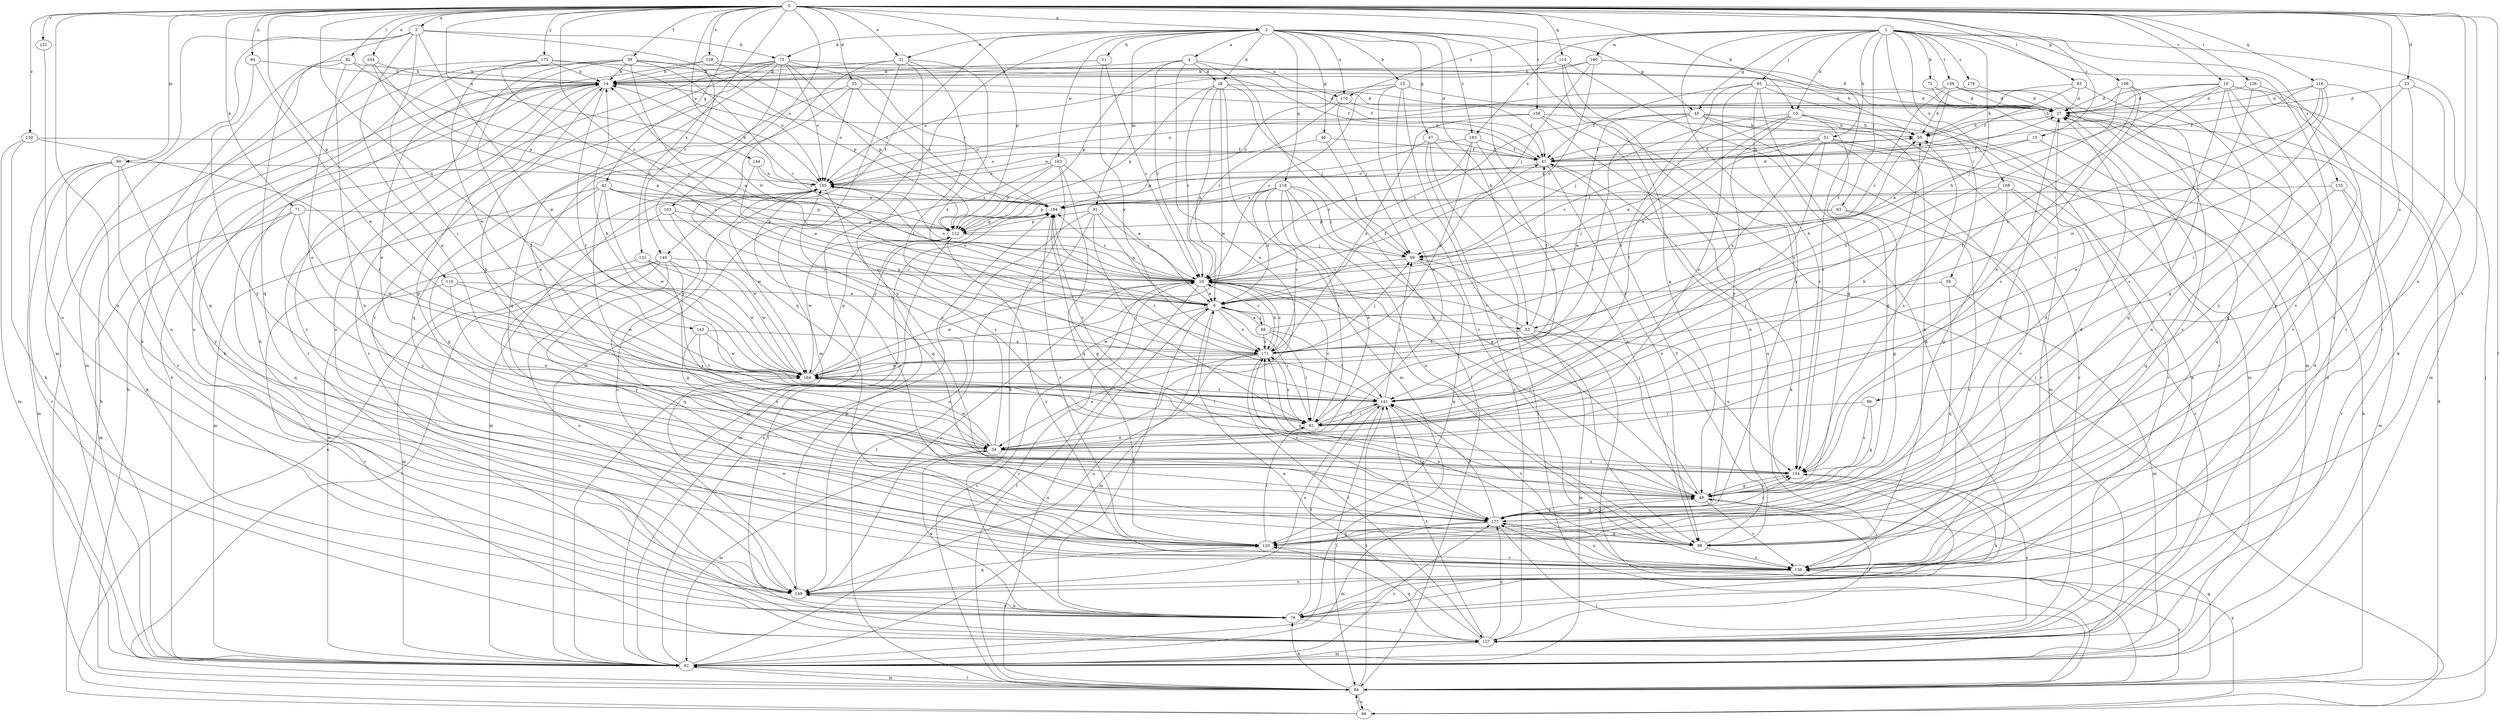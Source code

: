 strict digraph  {
0;
1;
2;
3;
4;
6;
10;
11;
13;
14;
15;
18;
20;
23;
25;
26;
27;
31;
34;
39;
41;
42;
45;
46;
47;
48;
51;
53;
55;
58;
62;
63;
65;
66;
68;
69;
71;
72;
73;
76;
82;
83;
84;
90;
91;
92;
94;
98;
99;
103;
104;
105;
108;
110;
112;
114;
116;
118;
120;
121;
126;
127;
128;
131;
133;
134;
136;
138;
140;
141;
143;
144;
149;
150;
156;
160;
163;
164;
168;
170;
171;
175;
177;
178;
183;
184;
0 -> 2  [label=a];
0 -> 3  [label=a];
0 -> 10  [label=b];
0 -> 15  [label=c];
0 -> 18  [label=c];
0 -> 20  [label=c];
0 -> 23  [label=d];
0 -> 25  [label=d];
0 -> 31  [label=e];
0 -> 39  [label=f];
0 -> 42  [label=g];
0 -> 71  [label=k];
0 -> 82  [label=l];
0 -> 83  [label=l];
0 -> 84  [label=l];
0 -> 90  [label=m];
0 -> 94  [label=n];
0 -> 98  [label=n];
0 -> 99  [label=o];
0 -> 103  [label=o];
0 -> 104  [label=o];
0 -> 105  [label=o];
0 -> 108  [label=p];
0 -> 110  [label=p];
0 -> 112  [label=p];
0 -> 114  [label=q];
0 -> 116  [label=q];
0 -> 121  [label=r];
0 -> 126  [label=r];
0 -> 128  [label=s];
0 -> 131  [label=s];
0 -> 136  [label=t];
0 -> 143  [label=u];
0 -> 144  [label=u];
0 -> 149  [label=u];
0 -> 150  [label=v];
0 -> 156  [label=v];
0 -> 175  [label=y];
1 -> 10  [label=b];
1 -> 45  [label=g];
1 -> 51  [label=h];
1 -> 53  [label=h];
1 -> 58  [label=i];
1 -> 63  [label=j];
1 -> 65  [label=j];
1 -> 66  [label=j];
1 -> 72  [label=k];
1 -> 133  [label=s];
1 -> 138  [label=t];
1 -> 156  [label=v];
1 -> 160  [label=w];
1 -> 168  [label=x];
1 -> 170  [label=x];
1 -> 177  [label=y];
1 -> 178  [label=z];
1 -> 183  [label=z];
2 -> 4  [label=a];
2 -> 11  [label=b];
2 -> 13  [label=b];
2 -> 26  [label=d];
2 -> 31  [label=e];
2 -> 45  [label=g];
2 -> 46  [label=g];
2 -> 47  [label=g];
2 -> 53  [label=h];
2 -> 66  [label=j];
2 -> 73  [label=k];
2 -> 91  [label=m];
2 -> 92  [label=m];
2 -> 118  [label=q];
2 -> 134  [label=s];
2 -> 140  [label=t];
2 -> 163  [label=w];
2 -> 170  [label=x];
2 -> 183  [label=z];
3 -> 34  [label=e];
3 -> 62  [label=i];
3 -> 73  [label=k];
3 -> 84  [label=l];
3 -> 92  [label=m];
3 -> 120  [label=q];
3 -> 140  [label=t];
3 -> 164  [label=w];
4 -> 14  [label=b];
4 -> 20  [label=c];
4 -> 26  [label=d];
4 -> 34  [label=e];
4 -> 84  [label=l];
4 -> 112  [label=p];
4 -> 170  [label=x];
6 -> 41  [label=f];
6 -> 53  [label=h];
6 -> 62  [label=i];
6 -> 68  [label=j];
6 -> 76  [label=k];
6 -> 92  [label=m];
6 -> 105  [label=o];
6 -> 164  [label=w];
6 -> 171  [label=x];
10 -> 6  [label=a];
10 -> 48  [label=g];
10 -> 55  [label=h];
10 -> 62  [label=i];
10 -> 69  [label=j];
10 -> 127  [label=r];
10 -> 141  [label=t];
11 -> 14  [label=b];
11 -> 20  [label=c];
11 -> 171  [label=x];
13 -> 20  [label=c];
13 -> 27  [label=d];
13 -> 34  [label=e];
13 -> 98  [label=n];
13 -> 156  [label=v];
13 -> 184  [label=z];
14 -> 27  [label=d];
14 -> 48  [label=g];
14 -> 141  [label=t];
14 -> 156  [label=v];
15 -> 41  [label=f];
15 -> 120  [label=q];
15 -> 184  [label=z];
18 -> 27  [label=d];
18 -> 55  [label=h];
18 -> 69  [label=j];
18 -> 76  [label=k];
18 -> 92  [label=m];
18 -> 120  [label=q];
18 -> 134  [label=s];
18 -> 141  [label=t];
18 -> 177  [label=y];
20 -> 6  [label=a];
20 -> 14  [label=b];
20 -> 84  [label=l];
20 -> 105  [label=o];
20 -> 164  [label=w];
20 -> 171  [label=x];
20 -> 184  [label=z];
23 -> 27  [label=d];
23 -> 62  [label=i];
23 -> 98  [label=n];
23 -> 156  [label=v];
25 -> 27  [label=d];
25 -> 34  [label=e];
25 -> 105  [label=o];
25 -> 120  [label=q];
25 -> 184  [label=z];
26 -> 6  [label=a];
26 -> 20  [label=c];
26 -> 27  [label=d];
26 -> 69  [label=j];
26 -> 92  [label=m];
26 -> 112  [label=p];
26 -> 164  [label=w];
27 -> 55  [label=h];
27 -> 98  [label=n];
27 -> 177  [label=y];
31 -> 14  [label=b];
31 -> 92  [label=m];
31 -> 120  [label=q];
31 -> 141  [label=t];
31 -> 171  [label=x];
31 -> 177  [label=y];
34 -> 14  [label=b];
34 -> 92  [label=m];
34 -> 105  [label=o];
34 -> 134  [label=s];
34 -> 164  [label=w];
39 -> 6  [label=a];
39 -> 14  [label=b];
39 -> 20  [label=c];
39 -> 27  [label=d];
39 -> 62  [label=i];
39 -> 76  [label=k];
39 -> 112  [label=p];
39 -> 127  [label=r];
39 -> 149  [label=u];
41 -> 14  [label=b];
41 -> 55  [label=h];
41 -> 76  [label=k];
41 -> 98  [label=n];
41 -> 105  [label=o];
42 -> 48  [label=g];
42 -> 62  [label=i];
42 -> 92  [label=m];
42 -> 112  [label=p];
42 -> 164  [label=w];
42 -> 171  [label=x];
42 -> 184  [label=z];
45 -> 20  [label=c];
45 -> 55  [label=h];
45 -> 62  [label=i];
45 -> 92  [label=m];
45 -> 98  [label=n];
45 -> 127  [label=r];
45 -> 164  [label=w];
46 -> 41  [label=f];
46 -> 69  [label=j];
46 -> 105  [label=o];
47 -> 41  [label=f];
47 -> 84  [label=l];
47 -> 98  [label=n];
47 -> 112  [label=p];
47 -> 127  [label=r];
48 -> 20  [label=c];
48 -> 69  [label=j];
48 -> 127  [label=r];
48 -> 134  [label=s];
48 -> 156  [label=v];
48 -> 171  [label=x];
48 -> 177  [label=y];
51 -> 6  [label=a];
51 -> 20  [label=c];
51 -> 41  [label=f];
51 -> 76  [label=k];
51 -> 127  [label=r];
51 -> 141  [label=t];
51 -> 156  [label=v];
51 -> 171  [label=x];
53 -> 20  [label=c];
53 -> 41  [label=f];
53 -> 84  [label=l];
53 -> 92  [label=m];
53 -> 134  [label=s];
53 -> 171  [label=x];
55 -> 41  [label=f];
55 -> 134  [label=s];
58 -> 6  [label=a];
58 -> 92  [label=m];
58 -> 120  [label=q];
62 -> 20  [label=c];
62 -> 34  [label=e];
62 -> 55  [label=h];
62 -> 141  [label=t];
62 -> 171  [label=x];
62 -> 184  [label=z];
63 -> 48  [label=g];
63 -> 69  [label=j];
63 -> 112  [label=p];
63 -> 156  [label=v];
65 -> 27  [label=d];
65 -> 34  [label=e];
65 -> 41  [label=f];
65 -> 48  [label=g];
65 -> 92  [label=m];
65 -> 134  [label=s];
65 -> 141  [label=t];
66 -> 14  [label=b];
66 -> 84  [label=l];
66 -> 105  [label=o];
66 -> 177  [label=y];
68 -> 6  [label=a];
68 -> 20  [label=c];
68 -> 55  [label=h];
68 -> 62  [label=i];
68 -> 141  [label=t];
68 -> 171  [label=x];
69 -> 20  [label=c];
69 -> 120  [label=q];
71 -> 92  [label=m];
71 -> 112  [label=p];
71 -> 120  [label=q];
71 -> 164  [label=w];
71 -> 177  [label=y];
72 -> 27  [label=d];
72 -> 127  [label=r];
73 -> 14  [label=b];
73 -> 55  [label=h];
73 -> 105  [label=o];
73 -> 112  [label=p];
73 -> 120  [label=q];
73 -> 127  [label=r];
73 -> 149  [label=u];
73 -> 156  [label=v];
73 -> 177  [label=y];
73 -> 184  [label=z];
76 -> 14  [label=b];
76 -> 27  [label=d];
76 -> 34  [label=e];
76 -> 127  [label=r];
76 -> 141  [label=t];
76 -> 149  [label=u];
82 -> 14  [label=b];
82 -> 20  [label=c];
82 -> 98  [label=n];
82 -> 120  [label=q];
82 -> 149  [label=u];
83 -> 27  [label=d];
83 -> 41  [label=f];
83 -> 55  [label=h];
83 -> 177  [label=y];
84 -> 6  [label=a];
84 -> 14  [label=b];
84 -> 20  [label=c];
84 -> 27  [label=d];
84 -> 48  [label=g];
84 -> 55  [label=h];
84 -> 76  [label=k];
84 -> 92  [label=m];
84 -> 141  [label=t];
84 -> 156  [label=v];
84 -> 66  [label=s];
90 -> 76  [label=k];
90 -> 92  [label=m];
90 -> 105  [label=o];
90 -> 127  [label=r];
90 -> 156  [label=v];
90 -> 177  [label=y];
91 -> 6  [label=a];
91 -> 20  [label=c];
91 -> 62  [label=i];
91 -> 84  [label=l];
91 -> 112  [label=p];
91 -> 149  [label=u];
92 -> 14  [label=b];
92 -> 20  [label=c];
92 -> 84  [label=l];
92 -> 177  [label=y];
92 -> 184  [label=z];
94 -> 14  [label=b];
94 -> 164  [label=w];
94 -> 177  [label=y];
98 -> 20  [label=c];
98 -> 41  [label=f];
98 -> 105  [label=o];
98 -> 141  [label=t];
98 -> 156  [label=v];
99 -> 48  [label=g];
99 -> 62  [label=i];
99 -> 134  [label=s];
103 -> 48  [label=g];
103 -> 92  [label=m];
103 -> 112  [label=p];
103 -> 164  [label=w];
104 -> 6  [label=a];
104 -> 14  [label=b];
104 -> 34  [label=e];
104 -> 112  [label=p];
105 -> 14  [label=b];
105 -> 92  [label=m];
105 -> 134  [label=s];
105 -> 149  [label=u];
105 -> 164  [label=w];
105 -> 184  [label=z];
108 -> 27  [label=d];
108 -> 34  [label=e];
108 -> 48  [label=g];
108 -> 134  [label=s];
108 -> 141  [label=t];
110 -> 6  [label=a];
110 -> 34  [label=e];
110 -> 127  [label=r];
110 -> 164  [label=w];
112 -> 69  [label=j];
112 -> 127  [label=r];
112 -> 156  [label=v];
112 -> 164  [label=w];
114 -> 14  [label=b];
114 -> 48  [label=g];
114 -> 76  [label=k];
114 -> 177  [label=y];
116 -> 27  [label=d];
116 -> 41  [label=f];
116 -> 62  [label=i];
116 -> 156  [label=v];
116 -> 164  [label=w];
116 -> 171  [label=x];
118 -> 6  [label=a];
118 -> 34  [label=e];
118 -> 48  [label=g];
118 -> 62  [label=i];
118 -> 69  [label=j];
118 -> 98  [label=n];
118 -> 112  [label=p];
118 -> 171  [label=x];
118 -> 184  [label=z];
120 -> 27  [label=d];
120 -> 62  [label=i];
120 -> 156  [label=v];
120 -> 184  [label=z];
121 -> 149  [label=u];
126 -> 27  [label=d];
126 -> 34  [label=e];
126 -> 156  [label=v];
127 -> 6  [label=a];
127 -> 27  [label=d];
127 -> 92  [label=m];
127 -> 120  [label=q];
127 -> 134  [label=s];
127 -> 141  [label=t];
127 -> 177  [label=y];
128 -> 14  [label=b];
128 -> 34  [label=e];
128 -> 41  [label=f];
128 -> 184  [label=z];
131 -> 20  [label=c];
131 -> 134  [label=s];
131 -> 164  [label=w];
131 -> 177  [label=y];
133 -> 92  [label=m];
133 -> 120  [label=q];
133 -> 127  [label=r];
133 -> 184  [label=z];
134 -> 48  [label=g];
134 -> 76  [label=k];
136 -> 55  [label=h];
136 -> 98  [label=n];
136 -> 105  [label=o];
136 -> 149  [label=u];
136 -> 171  [label=x];
138 -> 6  [label=a];
138 -> 20  [label=c];
138 -> 27  [label=d];
138 -> 105  [label=o];
138 -> 120  [label=q];
138 -> 156  [label=v];
140 -> 20  [label=c];
140 -> 48  [label=g];
140 -> 84  [label=l];
140 -> 92  [label=m];
140 -> 120  [label=q];
140 -> 149  [label=u];
140 -> 164  [label=w];
141 -> 62  [label=i];
141 -> 69  [label=j];
141 -> 84  [label=l];
141 -> 149  [label=u];
141 -> 177  [label=y];
141 -> 184  [label=z];
143 -> 134  [label=s];
143 -> 141  [label=t];
143 -> 164  [label=w];
143 -> 171  [label=x];
144 -> 6  [label=a];
144 -> 105  [label=o];
144 -> 184  [label=z];
149 -> 14  [label=b];
149 -> 20  [label=c];
149 -> 76  [label=k];
149 -> 112  [label=p];
149 -> 120  [label=q];
150 -> 41  [label=f];
150 -> 76  [label=k];
150 -> 92  [label=m];
150 -> 141  [label=t];
156 -> 149  [label=u];
156 -> 164  [label=w];
156 -> 171  [label=x];
156 -> 177  [label=y];
160 -> 14  [label=b];
160 -> 20  [label=c];
160 -> 69  [label=j];
160 -> 92  [label=m];
160 -> 105  [label=o];
160 -> 134  [label=s];
163 -> 6  [label=a];
163 -> 76  [label=k];
163 -> 92  [label=m];
163 -> 105  [label=o];
163 -> 112  [label=p];
163 -> 120  [label=q];
164 -> 14  [label=b];
164 -> 62  [label=i];
164 -> 112  [label=p];
164 -> 141  [label=t];
164 -> 184  [label=z];
168 -> 48  [label=g];
168 -> 62  [label=i];
168 -> 127  [label=r];
168 -> 156  [label=v];
168 -> 184  [label=z];
170 -> 20  [label=c];
170 -> 41  [label=f];
170 -> 69  [label=j];
171 -> 20  [label=c];
171 -> 34  [label=e];
171 -> 69  [label=j];
171 -> 127  [label=r];
171 -> 149  [label=u];
171 -> 164  [label=w];
175 -> 14  [label=b];
175 -> 41  [label=f];
175 -> 92  [label=m];
175 -> 105  [label=o];
175 -> 164  [label=w];
175 -> 171  [label=x];
177 -> 27  [label=d];
177 -> 48  [label=g];
177 -> 84  [label=l];
177 -> 92  [label=m];
177 -> 98  [label=n];
177 -> 120  [label=q];
177 -> 134  [label=s];
177 -> 141  [label=t];
177 -> 171  [label=x];
178 -> 27  [label=d];
178 -> 55  [label=h];
183 -> 20  [label=c];
183 -> 41  [label=f];
183 -> 105  [label=o];
183 -> 141  [label=t];
183 -> 171  [label=x];
184 -> 27  [label=d];
184 -> 48  [label=g];
184 -> 92  [label=m];
184 -> 112  [label=p];
}
